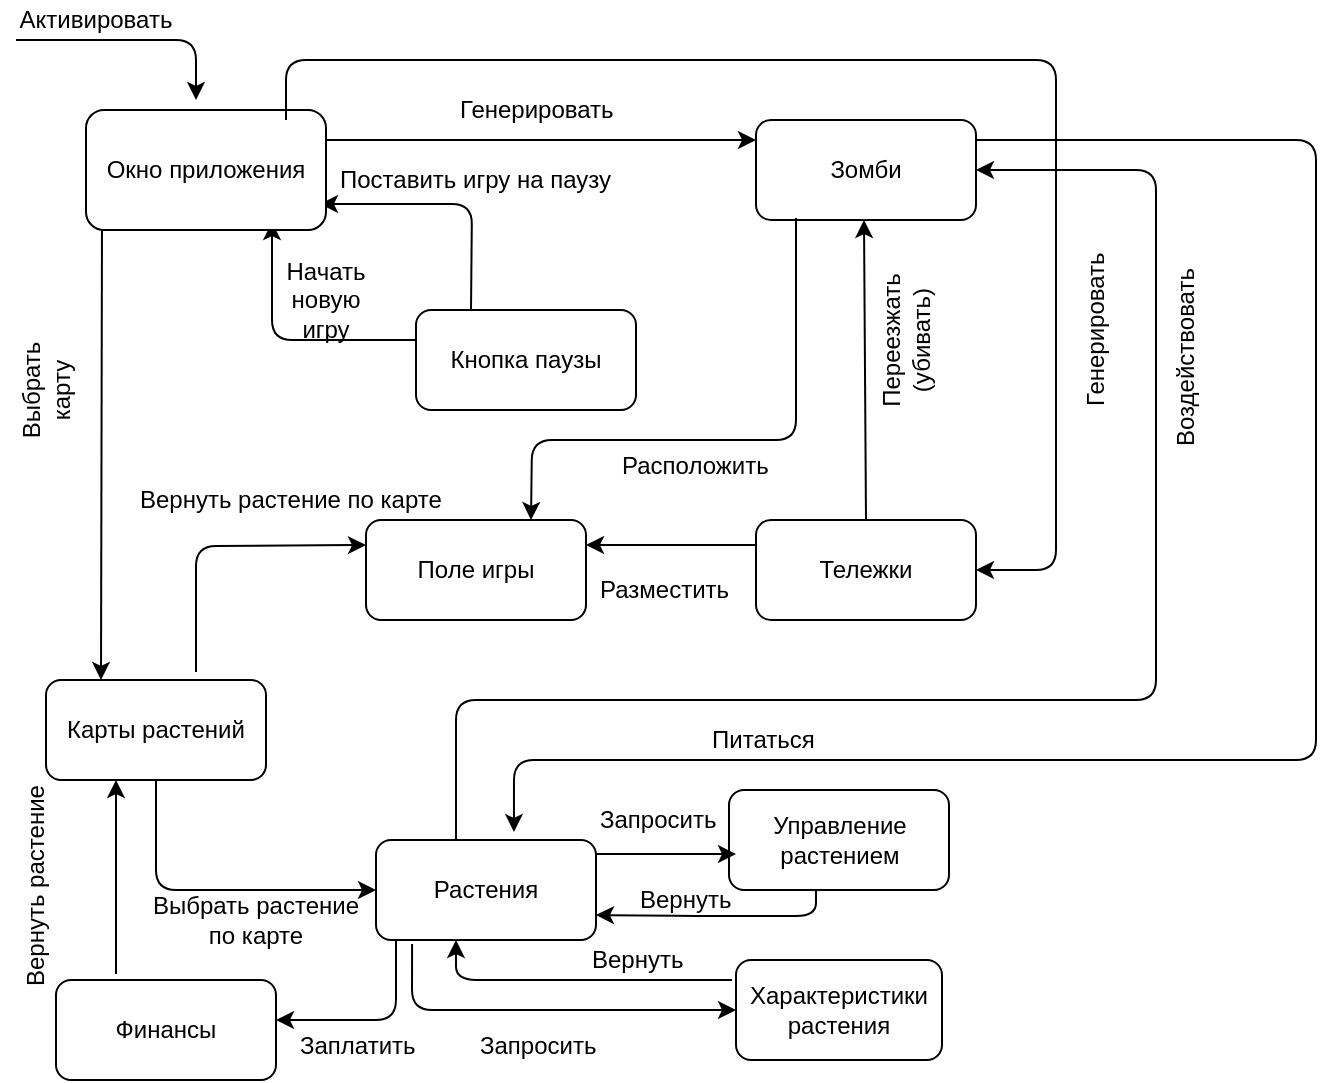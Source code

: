 <mxfile version="10.6.6" type="device"><diagram id="1jI_OOReCioyBArzENrf" name="Page-1"><mxGraphModel dx="1074" dy="615" grid="1" gridSize="10" guides="1" tooltips="1" connect="1" arrows="1" fold="1" page="1" pageScale="1" pageWidth="827" pageHeight="1169" math="0" shadow="0"><root><mxCell id="0"/><mxCell id="1" parent="0"/><mxCell id="V3O5GKK0T3z8zYh0M0_T-3" value="" style="endArrow=classic;html=1;entryX=0.5;entryY=0;entryDx=0;entryDy=0;" parent="1" edge="1"><mxGeometry width="50" height="50" relative="1" as="geometry"><mxPoint x="10" y="40" as="sourcePoint"/><mxPoint x="100" y="70" as="targetPoint"/><Array as="points"><mxPoint x="60" y="40"/><mxPoint x="100" y="40"/></Array></mxGeometry></mxCell><mxCell id="V3O5GKK0T3z8zYh0M0_T-5" value="Активировать&lt;br&gt;" style="text;html=1;strokeColor=none;fillColor=none;align=center;verticalAlign=middle;whiteSpace=wrap;rounded=0;" parent="1" vertex="1"><mxGeometry x="30" y="20" width="40" height="20" as="geometry"/></mxCell><mxCell id="V3O5GKK0T3z8zYh0M0_T-7" value="Растения" style="rounded=1;whiteSpace=wrap;html=1;" parent="1" vertex="1"><mxGeometry x="190" y="440" width="110" height="50" as="geometry"/></mxCell><mxCell id="V3O5GKK0T3z8zYh0M0_T-8" value="Карты растений" style="rounded=1;whiteSpace=wrap;html=1;" parent="1" vertex="1"><mxGeometry x="25" y="360" width="110" height="50" as="geometry"/></mxCell><mxCell id="V3O5GKK0T3z8zYh0M0_T-10" value="Зомби" style="rounded=1;whiteSpace=wrap;html=1;" parent="1" vertex="1"><mxGeometry x="380" y="80" width="110" height="50" as="geometry"/></mxCell><mxCell id="V3O5GKK0T3z8zYh0M0_T-11" value="Тележки" style="rounded=1;whiteSpace=wrap;html=1;" parent="1" vertex="1"><mxGeometry x="380" y="280" width="110" height="50" as="geometry"/></mxCell><mxCell id="V3O5GKK0T3z8zYh0M0_T-12" value="" style="endArrow=classic;html=1;exitX=0.5;exitY=0;exitDx=0;exitDy=0;" parent="1" source="V3O5GKK0T3z8zYh0M0_T-11" edge="1"><mxGeometry width="50" height="50" relative="1" as="geometry"><mxPoint x="434" y="180" as="sourcePoint"/><mxPoint x="434" y="130" as="targetPoint"/></mxGeometry></mxCell><mxCell id="V3O5GKK0T3z8zYh0M0_T-13" value="Переезжать (убивать)" style="text;html=1;strokeColor=none;fillColor=none;align=center;verticalAlign=middle;whiteSpace=wrap;rounded=0;rotation=270;" parent="1" vertex="1"><mxGeometry x="435" y="180" width="40" height="20" as="geometry"/></mxCell><mxCell id="V3O5GKK0T3z8zYh0M0_T-15" value="" style="endArrow=classic;html=1;entryX=0.25;entryY=0;entryDx=0;entryDy=0;" parent="1" target="V3O5GKK0T3z8zYh0M0_T-8" edge="1"><mxGeometry width="50" height="50" relative="1" as="geometry"><mxPoint x="53" y="130" as="sourcePoint"/><mxPoint x="49.5" y="200" as="targetPoint"/></mxGeometry></mxCell><mxCell id="V3O5GKK0T3z8zYh0M0_T-16" value="Выбрать карту" style="text;html=1;strokeColor=none;fillColor=none;align=center;verticalAlign=middle;whiteSpace=wrap;rounded=0;rotation=270;" parent="1" vertex="1"><mxGeometry x="5" y="205" width="40" height="20" as="geometry"/></mxCell><mxCell id="V3O5GKK0T3z8zYh0M0_T-18" value="" style="endArrow=classic;html=1;exitX=0.5;exitY=1;exitDx=0;exitDy=0;entryX=0;entryY=0.5;entryDx=0;entryDy=0;" parent="1" source="V3O5GKK0T3z8zYh0M0_T-8" target="V3O5GKK0T3z8zYh0M0_T-7" edge="1"><mxGeometry width="50" height="50" relative="1" as="geometry"><mxPoint x="130" y="282" as="sourcePoint"/><mxPoint x="130" y="200" as="targetPoint"/><Array as="points"><mxPoint x="80" y="465"/></Array></mxGeometry></mxCell><mxCell id="V3O5GKK0T3z8zYh0M0_T-19" value="Выбрать растение по карте" style="text;html=1;strokeColor=none;fillColor=none;align=center;verticalAlign=middle;whiteSpace=wrap;rounded=0;rotation=0;" parent="1" vertex="1"><mxGeometry x="70" y="470" width="120" height="20" as="geometry"/></mxCell><mxCell id="V3O5GKK0T3z8zYh0M0_T-20" value="" style="endArrow=classic;html=1;" parent="1" edge="1"><mxGeometry width="50" height="50" relative="1" as="geometry"><mxPoint x="60" y="507" as="sourcePoint"/><mxPoint x="60" y="410" as="targetPoint"/><Array as="points"/></mxGeometry></mxCell><mxCell id="V3O5GKK0T3z8zYh0M0_T-21" value="Вернуть растение&lt;br&gt;&lt;br&gt;" style="text;html=1;resizable=0;points=[];autosize=1;align=left;verticalAlign=top;spacingTop=-4;rotation=270;" parent="1" vertex="1"><mxGeometry x="-35" y="440" width="120" height="30" as="geometry"/></mxCell><mxCell id="V3O5GKK0T3z8zYh0M0_T-22" value="" style="endArrow=classic;html=1;entryX=0;entryY=0.25;entryDx=0;entryDy=0;" parent="1" target="V3O5GKK0T3z8zYh0M0_T-26" edge="1"><mxGeometry width="50" height="50" relative="1" as="geometry"><mxPoint x="100" y="356" as="sourcePoint"/><mxPoint x="109" y="290" as="targetPoint"/><Array as="points"><mxPoint x="100" y="293"/></Array></mxGeometry></mxCell><mxCell id="V3O5GKK0T3z8zYh0M0_T-23" value="Вернуть растение по карте" style="text;html=1;resizable=0;points=[];autosize=1;align=left;verticalAlign=top;spacingTop=-4;rotation=0;" parent="1" vertex="1"><mxGeometry x="70" y="260" width="170" height="20" as="geometry"/></mxCell><mxCell id="V3O5GKK0T3z8zYh0M0_T-24" value="Характеристики&lt;br&gt;растения&lt;br&gt;" style="rounded=1;whiteSpace=wrap;html=1;" parent="1" vertex="1"><mxGeometry x="370" y="500" width="103" height="50" as="geometry"/></mxCell><mxCell id="V3O5GKK0T3z8zYh0M0_T-25" value="Управление&lt;br&gt;растением&lt;br&gt;" style="rounded=1;whiteSpace=wrap;html=1;" parent="1" vertex="1"><mxGeometry x="366.5" y="415" width="110" height="50" as="geometry"/></mxCell><mxCell id="V3O5GKK0T3z8zYh0M0_T-26" value="Поле игры" style="rounded=1;whiteSpace=wrap;html=1;" parent="1" vertex="1"><mxGeometry x="185" y="280" width="110" height="50" as="geometry"/></mxCell><mxCell id="V3O5GKK0T3z8zYh0M0_T-27" value="Кнопка паузы" style="rounded=1;whiteSpace=wrap;html=1;" parent="1" vertex="1"><mxGeometry x="210" y="175" width="110" height="50" as="geometry"/></mxCell><mxCell id="V3O5GKK0T3z8zYh0M0_T-28" value="" style="endArrow=classic;html=1;entryX=0.817;entryY=1.017;entryDx=0;entryDy=0;entryPerimeter=0;" parent="1" edge="1"><mxGeometry width="50" height="50" relative="1" as="geometry"><mxPoint x="210" y="190" as="sourcePoint"/><mxPoint x="138" y="131" as="targetPoint"/><Array as="points"><mxPoint x="138" y="190"/></Array></mxGeometry></mxCell><mxCell id="V3O5GKK0T3z8zYh0M0_T-29" value="Начать новую игру" style="text;html=1;strokeColor=none;fillColor=none;align=center;verticalAlign=middle;whiteSpace=wrap;rounded=0;" parent="1" vertex="1"><mxGeometry x="145" y="160" width="40" height="20" as="geometry"/></mxCell><mxCell id="V3O5GKK0T3z8zYh0M0_T-30" value="" style="endArrow=classic;html=1;exitX=0.25;exitY=0;exitDx=0;exitDy=0;entryX=1.017;entryY=0.867;entryDx=0;entryDy=0;entryPerimeter=0;" parent="1" source="V3O5GKK0T3z8zYh0M0_T-27" edge="1"><mxGeometry width="50" height="50" relative="1" as="geometry"><mxPoint x="205" y="150" as="sourcePoint"/><mxPoint x="162" y="122" as="targetPoint"/><Array as="points"><mxPoint x="238" y="122"/></Array></mxGeometry></mxCell><mxCell id="V3O5GKK0T3z8zYh0M0_T-31" value="Поставить игру на паузу" style="text;html=1;resizable=0;points=[];autosize=1;align=left;verticalAlign=top;spacingTop=-4;" parent="1" vertex="1"><mxGeometry x="170" y="100" width="150" height="20" as="geometry"/></mxCell><mxCell id="V3O5GKK0T3z8zYh0M0_T-32" value="" style="endArrow=classic;html=1;" parent="1" edge="1"><mxGeometry width="50" height="50" relative="1" as="geometry"><mxPoint x="300" y="447" as="sourcePoint"/><mxPoint x="370" y="447" as="targetPoint"/><Array as="points"/></mxGeometry></mxCell><mxCell id="V3O5GKK0T3z8zYh0M0_T-35" value="" style="endArrow=classic;html=1;exitX=0.164;exitY=1.04;exitDx=0;exitDy=0;exitPerimeter=0;entryX=0;entryY=0.5;entryDx=0;entryDy=0;" parent="1" source="V3O5GKK0T3z8zYh0M0_T-7" target="V3O5GKK0T3z8zYh0M0_T-24" edge="1"><mxGeometry width="50" height="50" relative="1" as="geometry"><mxPoint x="260" y="570" as="sourcePoint"/><mxPoint x="310" y="520" as="targetPoint"/><Array as="points"><mxPoint x="208" y="525"/></Array></mxGeometry></mxCell><mxCell id="V3O5GKK0T3z8zYh0M0_T-36" value="Запросить&lt;br&gt;" style="text;html=1;resizable=0;points=[];autosize=1;align=left;verticalAlign=top;spacingTop=-4;" parent="1" vertex="1"><mxGeometry x="240" y="533" width="80" height="20" as="geometry"/></mxCell><mxCell id="V3O5GKK0T3z8zYh0M0_T-37" value="Запросить&lt;br&gt;" style="text;html=1;resizable=0;points=[];autosize=1;align=left;verticalAlign=top;spacingTop=-4;" parent="1" vertex="1"><mxGeometry x="300" y="420" width="80" height="20" as="geometry"/></mxCell><mxCell id="V3O5GKK0T3z8zYh0M0_T-38" value="" style="endArrow=classic;html=1;entryX=1;entryY=0.75;entryDx=0;entryDy=0;" parent="1" target="V3O5GKK0T3z8zYh0M0_T-7" edge="1"><mxGeometry width="50" height="50" relative="1" as="geometry"><mxPoint x="410" y="465" as="sourcePoint"/><mxPoint x="300" y="470" as="targetPoint"/><Array as="points"><mxPoint x="410" y="465"/><mxPoint x="410" y="478"/><mxPoint x="350" y="478"/></Array></mxGeometry></mxCell><mxCell id="V3O5GKK0T3z8zYh0M0_T-39" value="Вернуть" style="text;html=1;resizable=0;points=[];autosize=1;align=left;verticalAlign=top;spacingTop=-4;" parent="1" vertex="1"><mxGeometry x="320" y="460" width="60" height="20" as="geometry"/></mxCell><mxCell id="V3O5GKK0T3z8zYh0M0_T-40" value="" style="endArrow=classic;html=1;" parent="1" edge="1"><mxGeometry width="50" height="50" relative="1" as="geometry"><mxPoint x="368" y="510" as="sourcePoint"/><mxPoint x="230" y="490" as="targetPoint"/><Array as="points"><mxPoint x="230" y="510"/></Array></mxGeometry></mxCell><mxCell id="V3O5GKK0T3z8zYh0M0_T-41" value="Вернуть" style="text;html=1;resizable=0;points=[];autosize=1;align=left;verticalAlign=top;spacingTop=-4;" parent="1" vertex="1"><mxGeometry x="296" y="490" width="60" height="20" as="geometry"/></mxCell><mxCell id="rfQszaBnHaTrKJ85pWkY-1" value="Окно приложения" style="rounded=1;whiteSpace=wrap;html=1;" vertex="1" parent="1"><mxGeometry x="45" y="75" width="120" height="60" as="geometry"/></mxCell><mxCell id="rfQszaBnHaTrKJ85pWkY-2" value="" style="endArrow=classic;html=1;entryX=0.75;entryY=0;entryDx=0;entryDy=0;" edge="1" parent="1" target="V3O5GKK0T3z8zYh0M0_T-26"><mxGeometry width="50" height="50" relative="1" as="geometry"><mxPoint x="400" y="129" as="sourcePoint"/><mxPoint x="426" y="174.5" as="targetPoint"/><Array as="points"><mxPoint x="400" y="240"/><mxPoint x="330" y="240"/><mxPoint x="268" y="240"/></Array></mxGeometry></mxCell><mxCell id="rfQszaBnHaTrKJ85pWkY-3" value="Расположить" style="text;html=1;resizable=0;points=[];autosize=1;align=left;verticalAlign=top;spacingTop=-4;" vertex="1" parent="1"><mxGeometry x="311" y="242.5" width="90" height="20" as="geometry"/></mxCell><mxCell id="rfQszaBnHaTrKJ85pWkY-4" value="" style="endArrow=classic;html=1;" edge="1" parent="1"><mxGeometry width="50" height="50" relative="1" as="geometry"><mxPoint x="165" y="90" as="sourcePoint"/><mxPoint x="380" y="90" as="targetPoint"/></mxGeometry></mxCell><mxCell id="rfQszaBnHaTrKJ85pWkY-5" value="Генерировать&lt;br&gt;" style="text;html=1;resizable=0;points=[];autosize=1;align=left;verticalAlign=top;spacingTop=-4;" vertex="1" parent="1"><mxGeometry x="230" y="65" width="100" height="20" as="geometry"/></mxCell><mxCell id="rfQszaBnHaTrKJ85pWkY-6" value="" style="endArrow=classic;html=1;entryX=1;entryY=0.5;entryDx=0;entryDy=0;" edge="1" parent="1" target="V3O5GKK0T3z8zYh0M0_T-11"><mxGeometry width="50" height="50" relative="1" as="geometry"><mxPoint x="145" y="80" as="sourcePoint"/><mxPoint x="540" y="320" as="targetPoint"/><Array as="points"><mxPoint x="145" y="50"/><mxPoint x="530" y="50"/><mxPoint x="530" y="305"/></Array></mxGeometry></mxCell><mxCell id="rfQszaBnHaTrKJ85pWkY-7" value="Генерировать" style="text;html=1;resizable=0;points=[];autosize=1;align=left;verticalAlign=top;spacingTop=-4;rotation=270;" vertex="1" parent="1"><mxGeometry x="500" y="165" width="100" height="20" as="geometry"/></mxCell><mxCell id="rfQszaBnHaTrKJ85pWkY-8" value="" style="endArrow=classic;html=1;entryX=1;entryY=0.25;entryDx=0;entryDy=0;exitX=0;exitY=0.25;exitDx=0;exitDy=0;" edge="1" parent="1" source="V3O5GKK0T3z8zYh0M0_T-11" target="V3O5GKK0T3z8zYh0M0_T-26"><mxGeometry width="50" height="50" relative="1" as="geometry"><mxPoint x="380" y="300" as="sourcePoint"/><mxPoint x="320" y="280" as="targetPoint"/></mxGeometry></mxCell><mxCell id="rfQszaBnHaTrKJ85pWkY-9" value="Разместить" style="text;html=1;resizable=0;points=[];autosize=1;align=left;verticalAlign=top;spacingTop=-4;" vertex="1" parent="1"><mxGeometry x="300" y="305" width="80" height="20" as="geometry"/></mxCell><mxCell id="rfQszaBnHaTrKJ85pWkY-10" value="" style="endArrow=classic;html=1;entryX=1;entryY=0.5;entryDx=0;entryDy=0;" edge="1" parent="1" target="V3O5GKK0T3z8zYh0M0_T-10"><mxGeometry width="50" height="50" relative="1" as="geometry"><mxPoint x="230" y="440" as="sourcePoint"/><mxPoint x="580" y="100" as="targetPoint"/><Array as="points"><mxPoint x="230" y="370"/><mxPoint x="580" y="370"/><mxPoint x="580" y="105"/></Array></mxGeometry></mxCell><mxCell id="rfQszaBnHaTrKJ85pWkY-11" value="Воздействовать&lt;br&gt;" style="text;html=1;resizable=0;points=[];autosize=1;align=left;verticalAlign=top;spacingTop=-4;rotation=270;" vertex="1" parent="1"><mxGeometry x="540" y="180" width="110" height="20" as="geometry"/></mxCell><mxCell id="rfQszaBnHaTrKJ85pWkY-12" value="" style="endArrow=classic;html=1;entryX=0.627;entryY=-0.08;entryDx=0;entryDy=0;entryPerimeter=0;" edge="1" parent="1" target="V3O5GKK0T3z8zYh0M0_T-7"><mxGeometry width="50" height="50" relative="1" as="geometry"><mxPoint x="490" y="90" as="sourcePoint"/><mxPoint x="260" y="390" as="targetPoint"/><Array as="points"><mxPoint x="660" y="90"/><mxPoint x="660" y="400"/><mxPoint x="460" y="400"/><mxPoint x="259" y="400"/></Array></mxGeometry></mxCell><mxCell id="rfQszaBnHaTrKJ85pWkY-13" value="Питаться" style="text;html=1;resizable=0;points=[];autosize=1;align=left;verticalAlign=top;spacingTop=-4;" vertex="1" parent="1"><mxGeometry x="356" y="380" width="70" height="20" as="geometry"/></mxCell><mxCell id="rfQszaBnHaTrKJ85pWkY-15" value="Финансы" style="rounded=1;whiteSpace=wrap;html=1;" vertex="1" parent="1"><mxGeometry x="30" y="510" width="110" height="50" as="geometry"/></mxCell><mxCell id="rfQszaBnHaTrKJ85pWkY-16" value="" style="endArrow=classic;html=1;" edge="1" parent="1"><mxGeometry width="50" height="50" relative="1" as="geometry"><mxPoint x="200" y="490" as="sourcePoint"/><mxPoint x="140" y="530" as="targetPoint"/><Array as="points"><mxPoint x="200" y="530"/></Array></mxGeometry></mxCell><mxCell id="rfQszaBnHaTrKJ85pWkY-17" value="Заплатить" style="text;html=1;resizable=0;points=[];autosize=1;align=left;verticalAlign=top;spacingTop=-4;" vertex="1" parent="1"><mxGeometry x="150" y="533" width="70" height="20" as="geometry"/></mxCell></root></mxGraphModel></diagram></mxfile>